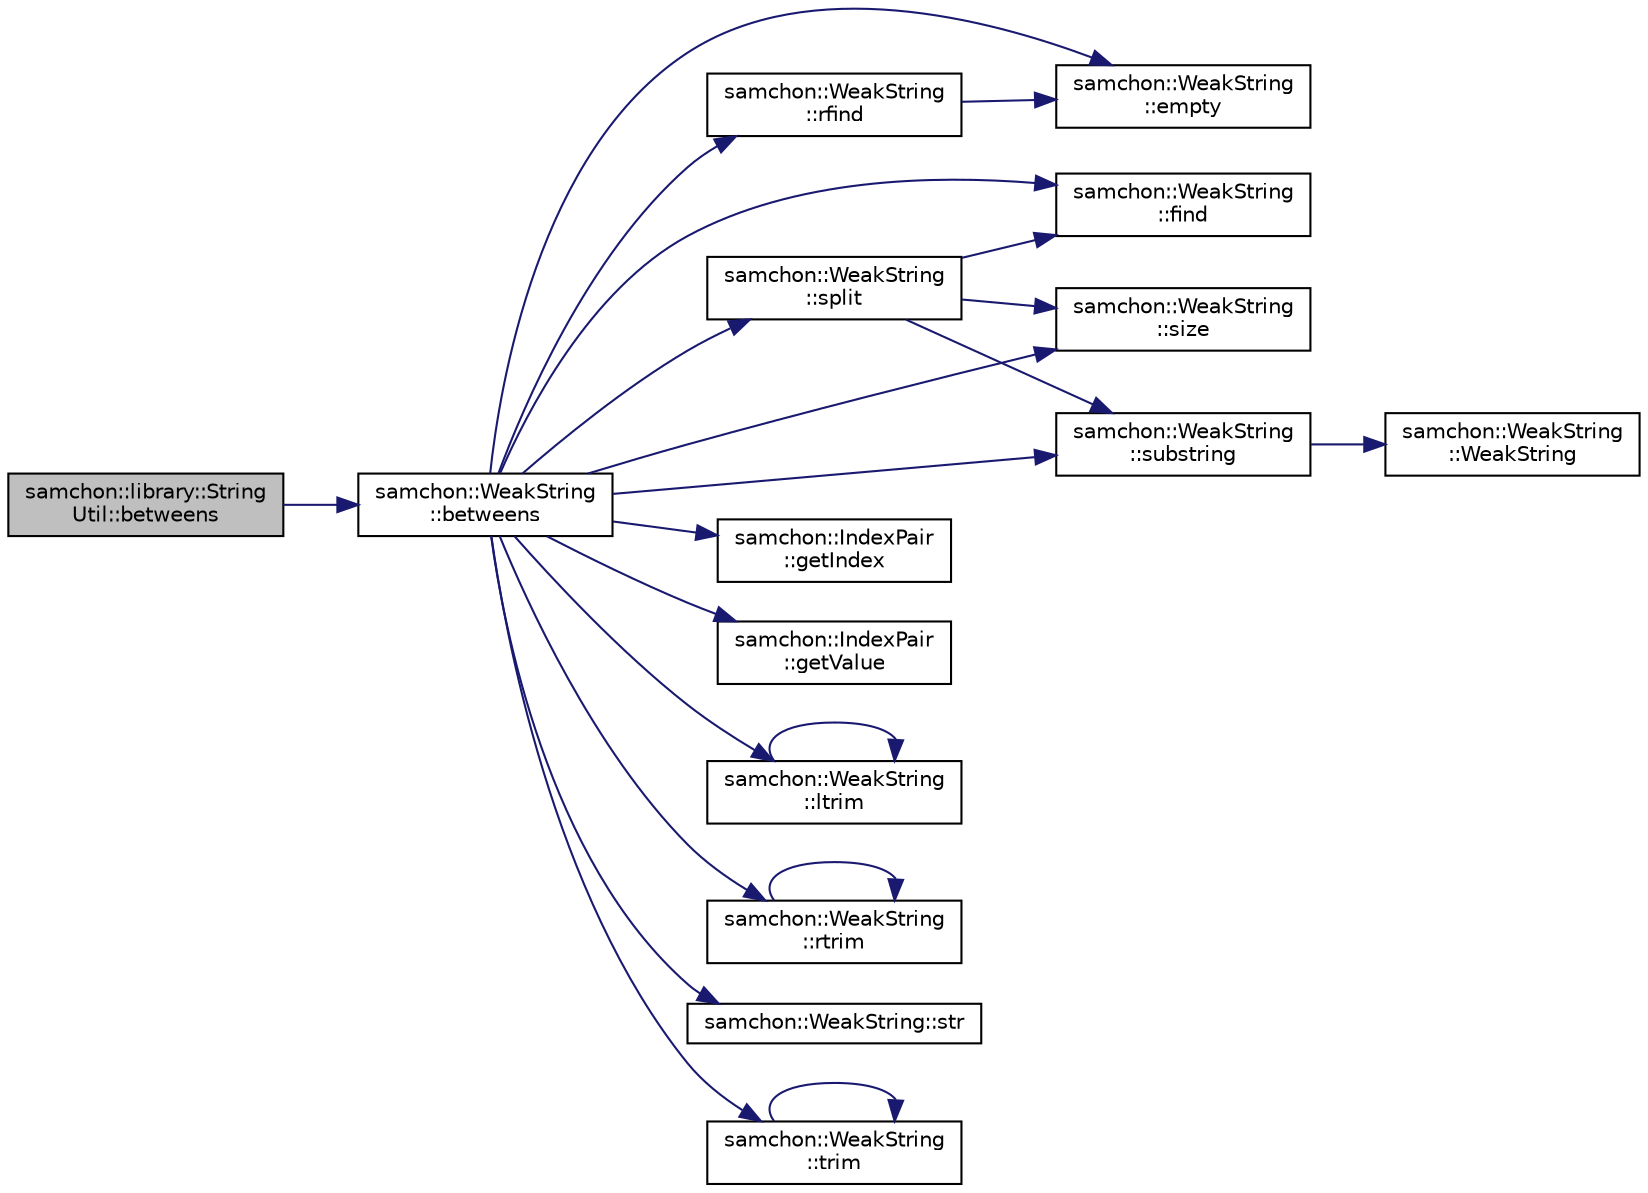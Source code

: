 digraph "samchon::library::StringUtil::betweens"
{
  edge [fontname="Helvetica",fontsize="10",labelfontname="Helvetica",labelfontsize="10"];
  node [fontname="Helvetica",fontsize="10",shape=record];
  rankdir="LR";
  Node1 [label="samchon::library::String\lUtil::betweens",height=0.2,width=0.4,color="black", fillcolor="grey75", style="filled", fontcolor="black"];
  Node1 -> Node2 [color="midnightblue",fontsize="10",style="solid",fontname="Helvetica"];
  Node2 [label="samchon::WeakString\l::betweens",height=0.2,width=0.4,color="black", fillcolor="white", style="filled",URL="$d8/de4/classsamchon_1_1WeakString.html#a2db7fada61c0ffa5d5a31499a40c772c",tooltip="Generates substrings. "];
  Node2 -> Node3 [color="midnightblue",fontsize="10",style="solid",fontname="Helvetica"];
  Node3 [label="samchon::WeakString\l::empty",height=0.2,width=0.4,color="black", fillcolor="white", style="filled",URL="$d8/de4/classsamchon_1_1WeakString.html#aea3cc33e2062435b207001226302f084",tooltip="Tests wheter string is emtpy. "];
  Node2 -> Node4 [color="midnightblue",fontsize="10",style="solid",fontname="Helvetica"];
  Node4 [label="samchon::WeakString\l::find",height=0.2,width=0.4,color="black", fillcolor="white", style="filled",URL="$d8/de4/classsamchon_1_1WeakString.html#ad247dd0839f218494eb0bc9aac907f2b",tooltip="Finds first occurence in string. "];
  Node2 -> Node5 [color="midnightblue",fontsize="10",style="solid",fontname="Helvetica"];
  Node5 [label="samchon::IndexPair\l::getIndex",height=0.2,width=0.4,color="black", fillcolor="white", style="filled",URL="$d2/dc0/classsamchon_1_1IndexPair.html#a1694bcd398f96f02c8464a5d303fa90c",tooltip="Get index. "];
  Node2 -> Node6 [color="midnightblue",fontsize="10",style="solid",fontname="Helvetica"];
  Node6 [label="samchon::IndexPair\l::getValue",height=0.2,width=0.4,color="black", fillcolor="white", style="filled",URL="$d2/dc0/classsamchon_1_1IndexPair.html#a351d47f786d83ada6c967c83b6542aa3",tooltip="Get const value. "];
  Node2 -> Node7 [color="midnightblue",fontsize="10",style="solid",fontname="Helvetica"];
  Node7 [label="samchon::WeakString\l::ltrim",height=0.2,width=0.4,color="black", fillcolor="white", style="filled",URL="$d8/de4/classsamchon_1_1WeakString.html#aed85460cc007d41fdbb4d51533781719",tooltip="Removes all designated characters from the beginning of the specified string. "];
  Node7 -> Node7 [color="midnightblue",fontsize="10",style="solid",fontname="Helvetica"];
  Node2 -> Node8 [color="midnightblue",fontsize="10",style="solid",fontname="Helvetica"];
  Node8 [label="samchon::WeakString\l::rfind",height=0.2,width=0.4,color="black", fillcolor="white", style="filled",URL="$d8/de4/classsamchon_1_1WeakString.html#a75b1a3336c329b341b371bc02b911f2c",tooltip="Finds last occurence in string. "];
  Node8 -> Node3 [color="midnightblue",fontsize="10",style="solid",fontname="Helvetica"];
  Node2 -> Node9 [color="midnightblue",fontsize="10",style="solid",fontname="Helvetica"];
  Node9 [label="samchon::WeakString\l::rtrim",height=0.2,width=0.4,color="black", fillcolor="white", style="filled",URL="$d8/de4/classsamchon_1_1WeakString.html#ad50078bfe61fef3e6906340ff9754f3a",tooltip="Removes all designated characters from the end of the specified string. "];
  Node9 -> Node9 [color="midnightblue",fontsize="10",style="solid",fontname="Helvetica"];
  Node2 -> Node10 [color="midnightblue",fontsize="10",style="solid",fontname="Helvetica"];
  Node10 [label="samchon::WeakString\l::size",height=0.2,width=0.4,color="black", fillcolor="white", style="filled",URL="$d8/de4/classsamchon_1_1WeakString.html#a16f0338f83a3a5d38b75d6000e69df01",tooltip="Returns size of the characters which are being referenced. "];
  Node2 -> Node11 [color="midnightblue",fontsize="10",style="solid",fontname="Helvetica"];
  Node11 [label="samchon::WeakString\l::split",height=0.2,width=0.4,color="black", fillcolor="white", style="filled",URL="$d8/de4/classsamchon_1_1WeakString.html#a6bd289c535d4ef1761a72a53d87f43ba",tooltip="Generates substrings. "];
  Node11 -> Node4 [color="midnightblue",fontsize="10",style="solid",fontname="Helvetica"];
  Node11 -> Node10 [color="midnightblue",fontsize="10",style="solid",fontname="Helvetica"];
  Node11 -> Node12 [color="midnightblue",fontsize="10",style="solid",fontname="Helvetica"];
  Node12 [label="samchon::WeakString\l::substring",height=0.2,width=0.4,color="black", fillcolor="white", style="filled",URL="$d8/de4/classsamchon_1_1WeakString.html#a0d01b7430d7d227dfa96c997025dad90",tooltip="Generates a substring. "];
  Node12 -> Node13 [color="midnightblue",fontsize="10",style="solid",fontname="Helvetica"];
  Node13 [label="samchon::WeakString\l::WeakString",height=0.2,width=0.4,color="black", fillcolor="white", style="filled",URL="$d8/de4/classsamchon_1_1WeakString.html#a7117e5668f755a540916a7465fdc7392",tooltip="Default Constructor does not reference any character. "];
  Node2 -> Node14 [color="midnightblue",fontsize="10",style="solid",fontname="Helvetica"];
  Node14 [label="samchon::WeakString::str",height=0.2,width=0.4,color="black", fillcolor="white", style="filled",URL="$d8/de4/classsamchon_1_1WeakString.html#aa9b4f1ebc5d325b1518b1bb56902d57d",tooltip="Get the string content. "];
  Node2 -> Node12 [color="midnightblue",fontsize="10",style="solid",fontname="Helvetica"];
  Node2 -> Node15 [color="midnightblue",fontsize="10",style="solid",fontname="Helvetica"];
  Node15 [label="samchon::WeakString\l::trim",height=0.2,width=0.4,color="black", fillcolor="white", style="filled",URL="$d8/de4/classsamchon_1_1WeakString.html#af8eb535462d0af3ee332ffd2360d0217",tooltip="Removes all designated characters from the beginning and end of the specified string. "];
  Node15 -> Node15 [color="midnightblue",fontsize="10",style="solid",fontname="Helvetica"];
}
